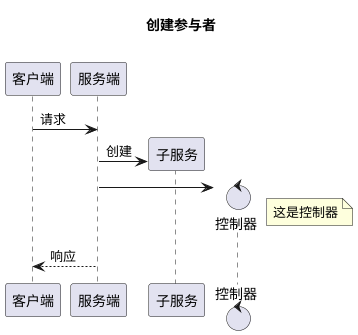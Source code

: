 
@startuml
'https://plantuml.com/sequence-diagram

title 创建参与者
客户端 -> 服务端 : 请求

create 子服务
服务端 -> 子服务 : 创建

create control 控制器
服务端 -> 控制器
note right : 这是控制器

服务端 --> 客户端 : 响应

@enduml

